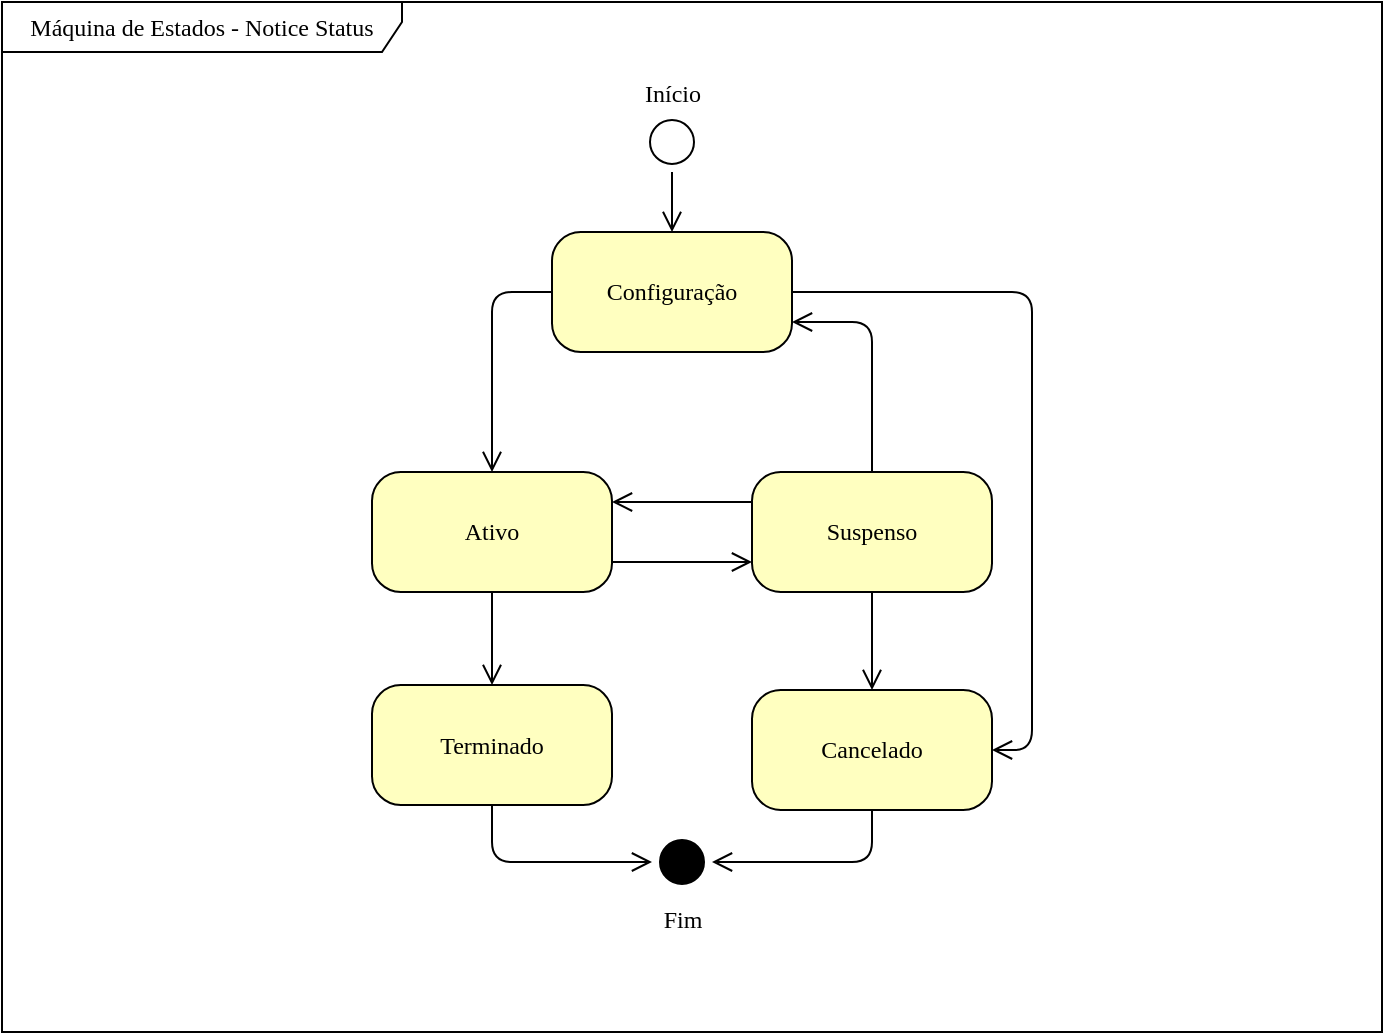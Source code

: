 <mxfile version="10.6.9" type="device"><diagram name="Page-1" id="58cdce13-f638-feb5-8d6f-7d28b1aa9fa0"><mxGraphModel dx="961" dy="570" grid="1" gridSize="10" guides="1" tooltips="1" connect="1" arrows="1" fold="1" page="1" pageScale="1" pageWidth="1100" pageHeight="850" background="#ffffff" math="0" shadow="0"><root><mxCell id="0"/><mxCell id="1" parent="0"/><mxCell id="2a3bc250acf0617d-8" value="Máquina de Estados - Notice Status&lt;br&gt;" style="shape=umlFrame;whiteSpace=wrap;html=1;rounded=1;shadow=0;comic=0;labelBackgroundColor=none;strokeColor=#000000;strokeWidth=1;fillColor=#ffffff;fontFamily=Verdana;fontSize=12;fontColor=#000000;align=center;width=200;height=25;" parent="1" vertex="1"><mxGeometry x="35" y="40" width="690" height="515" as="geometry"/></mxCell><mxCell id="382b91b5511bd0f7-1" value="Início&lt;br&gt;" style="ellipse;html=1;shape=startState;fillColor=#FFFFFF;strokeColor=#000000;rounded=1;shadow=0;comic=0;labelBackgroundColor=none;fontFamily=Verdana;fontSize=12;fontColor=#000000;align=center;direction=south;verticalAlign=bottom;spacingTop=0;horizontal=1;labelPosition=center;verticalLabelPosition=top;" parent="1" vertex="1"><mxGeometry x="355" y="95" width="30" height="30" as="geometry"/></mxCell><mxCell id="XowmDWzf7dFi87Y0_j36-1" style="edgeStyle=orthogonalEdgeStyle;rounded=0;orthogonalLoop=1;jettySize=auto;html=1;endArrow=open;endFill=0;endSize=8;" edge="1" parent="1" source="382b91b5511bd0f7-5" target="382b91b5511bd0f7-7"><mxGeometry relative="1" as="geometry"/></mxCell><mxCell id="382b91b5511bd0f7-5" value="Ativo&lt;br&gt;" style="rounded=1;whiteSpace=wrap;html=1;arcSize=24;fillColor=#ffffc0;strokeColor=#000000;shadow=0;comic=0;labelBackgroundColor=none;fontFamily=Verdana;fontSize=12;fontColor=#000000;align=center;" parent="1" vertex="1"><mxGeometry x="220" y="275" width="120" height="60" as="geometry"/></mxCell><mxCell id="XowmDWzf7dFi87Y0_j36-8" style="edgeStyle=orthogonalEdgeStyle;rounded=1;orthogonalLoop=1;jettySize=auto;html=1;endArrow=open;endFill=0;endSize=8;" edge="1" parent="1" source="382b91b5511bd0f7-6" target="382b91b5511bd0f7-5"><mxGeometry relative="1" as="geometry"><Array as="points"><mxPoint x="280" y="185"/></Array></mxGeometry></mxCell><mxCell id="XowmDWzf7dFi87Y0_j36-10" style="edgeStyle=orthogonalEdgeStyle;rounded=1;orthogonalLoop=1;jettySize=auto;html=1;entryX=1;entryY=0.5;entryDx=0;entryDy=0;endArrow=open;endFill=0;endSize=8;strokeColor=#000000;" edge="1" parent="1" source="382b91b5511bd0f7-6" target="382b91b5511bd0f7-9"><mxGeometry relative="1" as="geometry"><Array as="points"><mxPoint x="550" y="185"/><mxPoint x="550" y="414"/></Array></mxGeometry></mxCell><mxCell id="382b91b5511bd0f7-6" value="Configuração&lt;br&gt;" style="rounded=1;whiteSpace=wrap;html=1;arcSize=24;fillColor=#ffffc0;strokeColor=#000000;shadow=0;comic=0;labelBackgroundColor=none;fontFamily=Verdana;fontSize=12;fontColor=#000000;align=center;" parent="1" vertex="1"><mxGeometry x="310" y="155" width="120" height="60" as="geometry"/></mxCell><mxCell id="XowmDWzf7dFi87Y0_j36-4" style="edgeStyle=orthogonalEdgeStyle;rounded=1;orthogonalLoop=1;jettySize=auto;html=1;entryX=0.5;entryY=1;entryDx=0;entryDy=0;endArrow=open;endFill=0;endSize=8;" edge="1" parent="1" source="382b91b5511bd0f7-7" target="XowmDWzf7dFi87Y0_j36-3"><mxGeometry relative="1" as="geometry"><mxPoint x="370" y="585" as="targetPoint"/><Array as="points"><mxPoint x="280" y="470"/></Array></mxGeometry></mxCell><mxCell id="382b91b5511bd0f7-7" value="Terminado" style="rounded=1;whiteSpace=wrap;html=1;arcSize=24;fillColor=#ffffc0;strokeColor=#000000;shadow=0;comic=0;labelBackgroundColor=none;fontFamily=Verdana;fontSize=12;fontColor=#000000;align=center;" parent="1" vertex="1"><mxGeometry x="220" y="381.5" width="120" height="60" as="geometry"/></mxCell><mxCell id="XowmDWzf7dFi87Y0_j36-5" style="edgeStyle=orthogonalEdgeStyle;rounded=1;orthogonalLoop=1;jettySize=auto;html=1;entryX=0.5;entryY=0;entryDx=0;entryDy=0;exitX=0.5;exitY=1;exitDx=0;exitDy=0;endArrow=open;endFill=0;endSize=8;" edge="1" parent="1" source="382b91b5511bd0f7-9" target="XowmDWzf7dFi87Y0_j36-3"><mxGeometry relative="1" as="geometry"/></mxCell><mxCell id="382b91b5511bd0f7-9" value="Cancelado" style="rounded=1;whiteSpace=wrap;html=1;arcSize=24;fillColor=#ffffc0;strokeColor=#000000;shadow=0;comic=0;labelBackgroundColor=none;fontFamily=Verdana;fontSize=12;fontColor=#000000;align=center;" parent="1" vertex="1"><mxGeometry x="410" y="384" width="120" height="60" as="geometry"/></mxCell><mxCell id="XowmDWzf7dFi87Y0_j36-6" style="edgeStyle=orthogonalEdgeStyle;rounded=0;orthogonalLoop=1;jettySize=auto;html=1;endArrow=open;endFill=0;endSize=8;" edge="1" parent="1" source="382b91b5511bd0f7-10" target="382b91b5511bd0f7-9"><mxGeometry relative="1" as="geometry"/></mxCell><mxCell id="XowmDWzf7dFi87Y0_j36-7" style="edgeStyle=orthogonalEdgeStyle;orthogonalLoop=1;jettySize=auto;html=1;endArrow=open;endFill=0;rounded=1;endSize=8;entryX=1;entryY=0.75;entryDx=0;entryDy=0;" edge="1" parent="1" source="382b91b5511bd0f7-10" target="382b91b5511bd0f7-6"><mxGeometry relative="1" as="geometry"><mxPoint x="340" y="185" as="targetPoint"/><Array as="points"><mxPoint x="470" y="200"/></Array></mxGeometry></mxCell><mxCell id="XowmDWzf7dFi87Y0_j36-12" style="edgeStyle=orthogonalEdgeStyle;rounded=1;orthogonalLoop=1;jettySize=auto;html=1;entryX=1;entryY=0.25;entryDx=0;entryDy=0;endArrow=open;endFill=0;endSize=8;strokeColor=#000000;exitX=0;exitY=0.25;exitDx=0;exitDy=0;" edge="1" parent="1" source="382b91b5511bd0f7-10" target="382b91b5511bd0f7-5"><mxGeometry relative="1" as="geometry"/></mxCell><mxCell id="382b91b5511bd0f7-10" value="Suspenso" style="rounded=1;whiteSpace=wrap;html=1;arcSize=24;fillColor=#ffffc0;strokeColor=#000000;shadow=0;comic=0;labelBackgroundColor=none;fontFamily=Verdana;fontSize=12;fontColor=#000000;align=center;" parent="1" vertex="1"><mxGeometry x="410" y="275" width="120" height="60" as="geometry"/></mxCell><mxCell id="2a3bc250acf0617d-9" style="edgeStyle=orthogonalEdgeStyle;html=1;labelBackgroundColor=none;endArrow=open;endSize=8;strokeColor=#000000;fontFamily=Verdana;fontSize=12;align=left;" parent="1" source="382b91b5511bd0f7-1" target="382b91b5511bd0f7-6" edge="1"><mxGeometry relative="1" as="geometry"/></mxCell><mxCell id="2a3bc250acf0617d-13" style="edgeStyle=orthogonalEdgeStyle;html=1;exitX=1;exitY=0.75;entryX=0;entryY=0.75;labelBackgroundColor=none;endArrow=open;endSize=8;strokeColor=#000000;fontFamily=Verdana;fontSize=12;align=left;exitDx=0;exitDy=0;entryDx=0;entryDy=0;" parent="1" source="382b91b5511bd0f7-5" target="382b91b5511bd0f7-10" edge="1"><mxGeometry relative="1" as="geometry"/></mxCell><mxCell id="XowmDWzf7dFi87Y0_j36-3" value="Fim" style="ellipse;html=1;shape=startState;fillColor=#000000;strokeColor=#000000;rounded=1;shadow=0;comic=0;labelBackgroundColor=none;fontFamily=Verdana;fontSize=12;fontColor=#000000;align=center;direction=south;verticalAlign=top;spacingTop=0;labelPosition=center;verticalLabelPosition=bottom;" vertex="1" parent="1"><mxGeometry x="360" y="455" width="30" height="30" as="geometry"/></mxCell></root></mxGraphModel></diagram></mxfile>